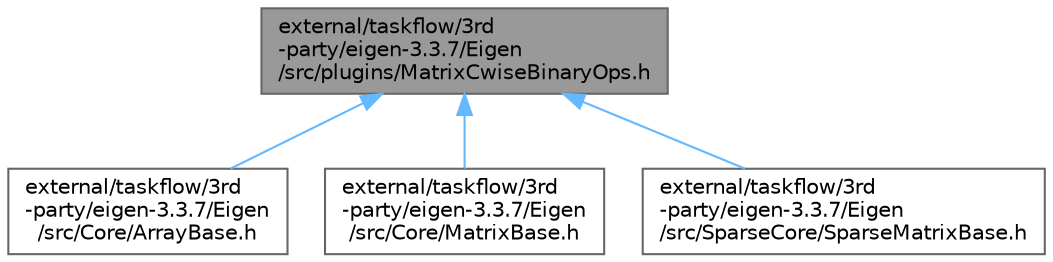 digraph "external/taskflow/3rd-party/eigen-3.3.7/Eigen/src/plugins/MatrixCwiseBinaryOps.h"
{
 // LATEX_PDF_SIZE
  bgcolor="transparent";
  edge [fontname=Helvetica,fontsize=10,labelfontname=Helvetica,labelfontsize=10];
  node [fontname=Helvetica,fontsize=10,shape=box,height=0.2,width=0.4];
  Node1 [id="Node000001",label="external/taskflow/3rd\l-party/eigen-3.3.7/Eigen\l/src/plugins/MatrixCwiseBinaryOps.h",height=0.2,width=0.4,color="gray40", fillcolor="grey60", style="filled", fontcolor="black",tooltip=" "];
  Node1 -> Node2 [id="edge1_Node000001_Node000002",dir="back",color="steelblue1",style="solid",tooltip=" "];
  Node2 [id="Node000002",label="external/taskflow/3rd\l-party/eigen-3.3.7/Eigen\l/src/Core/ArrayBase.h",height=0.2,width=0.4,color="grey40", fillcolor="white", style="filled",URL="$_array_base_8h.html",tooltip=" "];
  Node1 -> Node3 [id="edge2_Node000001_Node000003",dir="back",color="steelblue1",style="solid",tooltip=" "];
  Node3 [id="Node000003",label="external/taskflow/3rd\l-party/eigen-3.3.7/Eigen\l/src/Core/MatrixBase.h",height=0.2,width=0.4,color="grey40", fillcolor="white", style="filled",URL="$_matrix_base_8h.html",tooltip=" "];
  Node1 -> Node4 [id="edge3_Node000001_Node000004",dir="back",color="steelblue1",style="solid",tooltip=" "];
  Node4 [id="Node000004",label="external/taskflow/3rd\l-party/eigen-3.3.7/Eigen\l/src/SparseCore/SparseMatrixBase.h",height=0.2,width=0.4,color="grey40", fillcolor="white", style="filled",URL="$_sparse_matrix_base_8h.html",tooltip=" "];
}
